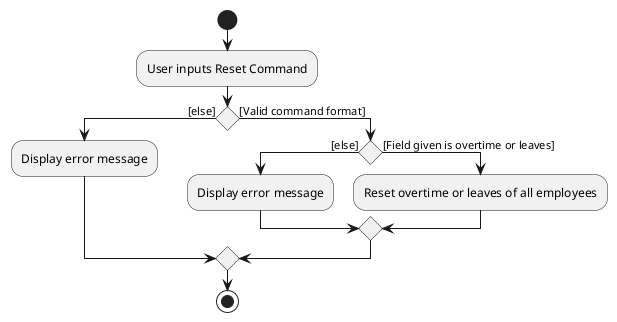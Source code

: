 @startuml
'https://plantuml.com/activity-diagram-beta

start
:User inputs Reset Command;

if () then ([else])
  :Display error message;
else ([Valid command format])
  if () then ([else])
    :Display error message;
  else ([Field given is overtime or leaves])
    :Reset overtime or leaves of all employees;
  endif
endif

stop

@enduml

